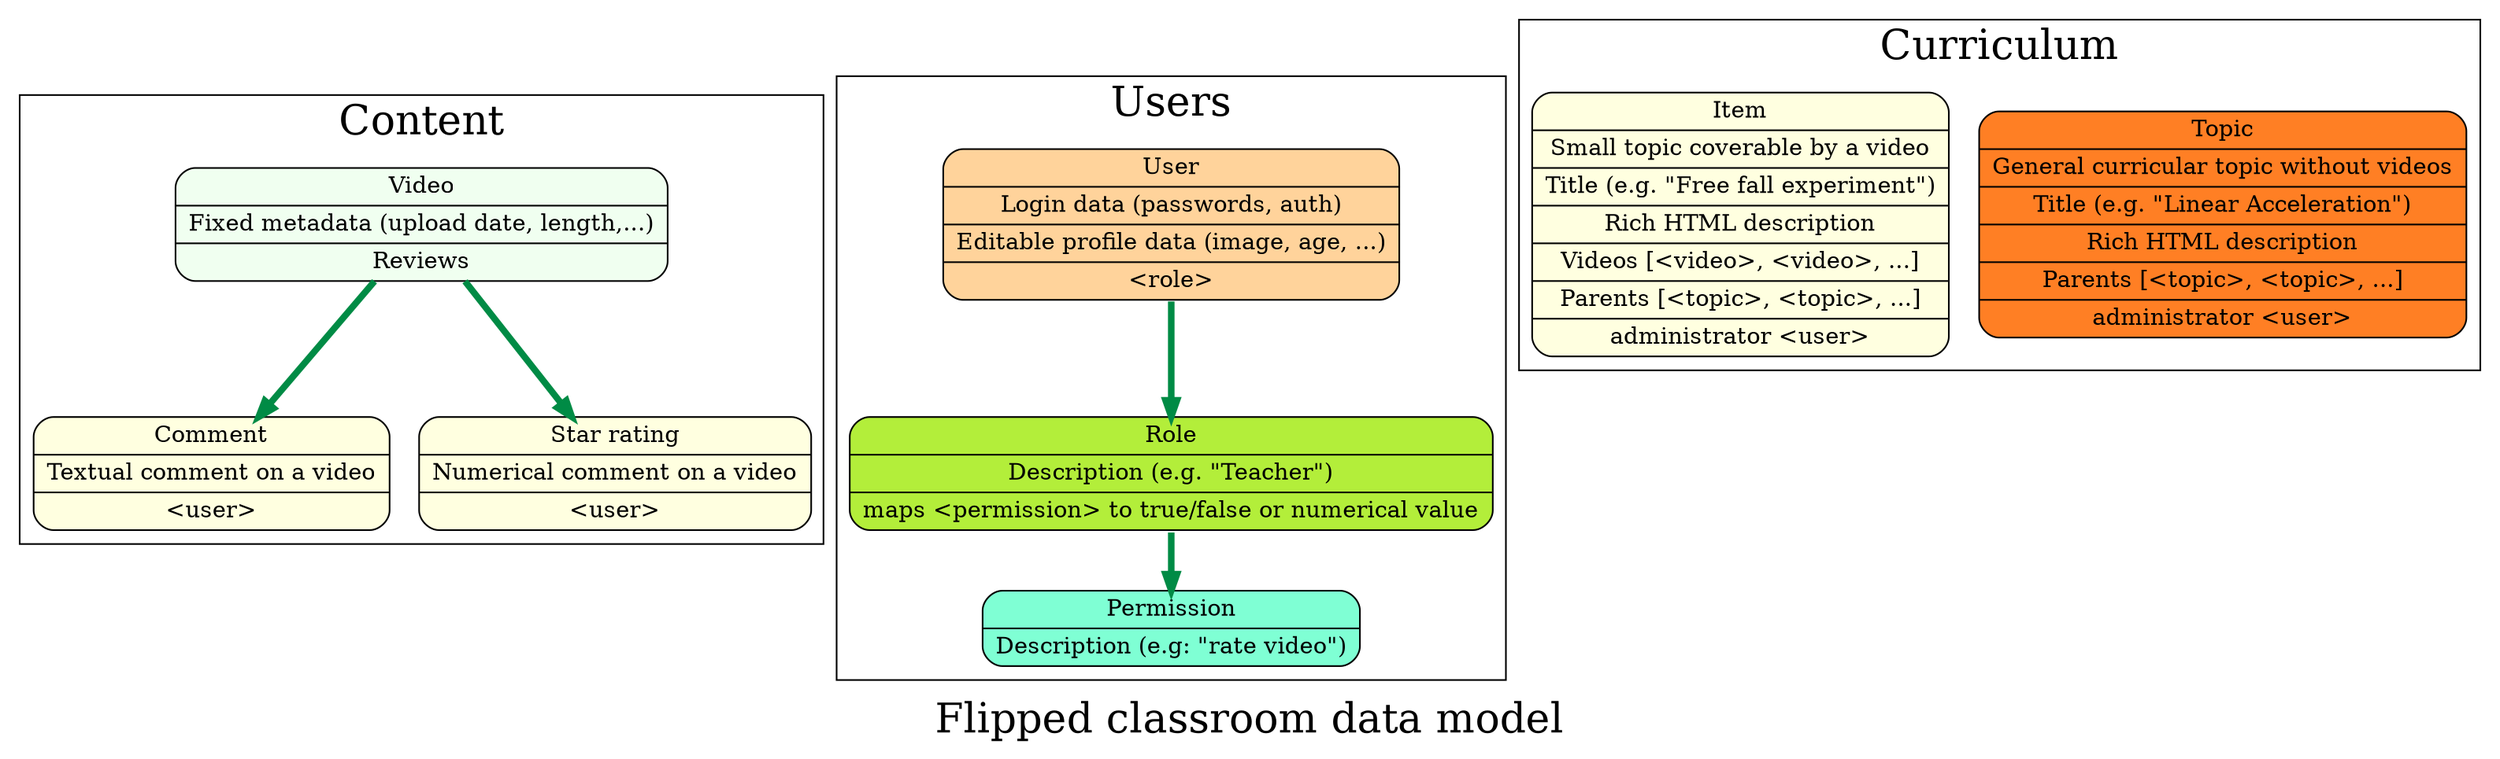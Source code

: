 digraph pipeline {
	fontsize=25;
	label="Flipped classroom data model";
	
	node [
		rankdir = "TB";
	]

	subgraph cluster_1 { 
		label = "Content";
		fontsize=25;
		
		video    [shape=Mrecord, 		style=filled, fillcolor=honeydew1, 			label = "{Video  | Fixed metadata (upload date, length,...) | <review> Reviews}"];
		comment  [shape=Mrecord, 		style=filled, fillcolor=lightyellow1, 		label = "{<title> Comment | Textual comment on a video | \<user\>}"];
		rating   [shape=Mrecord, 		style=filled, fillcolor=lightyellow1, 		label = "{<title> Star rating  | Numerical comment on a video | \<user\>}"];
	}


	subgraph cluster_2 { 
		label = "Users";
		fontsize=25;
		user         [shape=Mrecord, 		style=filled, fillcolor=burlywood1, 	label = "{User  | Login data (passwords, auth) | Editable profile data (image, age, ...) | <role> \<role\>}"];
		role         [shape=Mrecord, 		style=filled, fillcolor=olivedrab2, 	label = "{<title> Role | Description (e.g. \"Teacher\") | <permission> maps \<permission\> to true/false or numerical value }"];
		permission   [shape=Mrecord, 		style=filled, fillcolor=aquamarine, 	label = "{<title> Permission | Description (e.g: \"rate video\")}"];
	}
	
	subgraph cluster_3 { 
		label = "Curriculum";
		fontsize=25;
		
		topic    [shape=Mrecord, 		style=filled, fillcolor=chocolate1, 			label = "{Topic  | General curricular topic without videos| Title (e.g. \"Linear Acceleration\") | Rich HTML description | <parent> Parents \[\<topic\>, \<topic\>, ...\] | administrator \<user\>}"];
		item     [shape=Mrecord, 		style=filled, fillcolor=lightyellow1, 	    	label = "{<title> Item | Small topic coverable by a video | Title (e.g. \"Free fall experiment\") | Rich HTML description | Videos \[\<video\>, \<video\>, ...\] | Parents \[\<topic\>, \<topic\>, ...\] | administrator \<user\>}"];

	}
	
	video							->		comment		[color="springgreen4", penwidth="4"];
	video							->		rating		[color="springgreen4", penwidth="4"];
	role:permission					-> 		permission  [color="springgreen4", penwidth="4"];
	user:role						->		role		[color="springgreen4", penwidth="4"];
}
